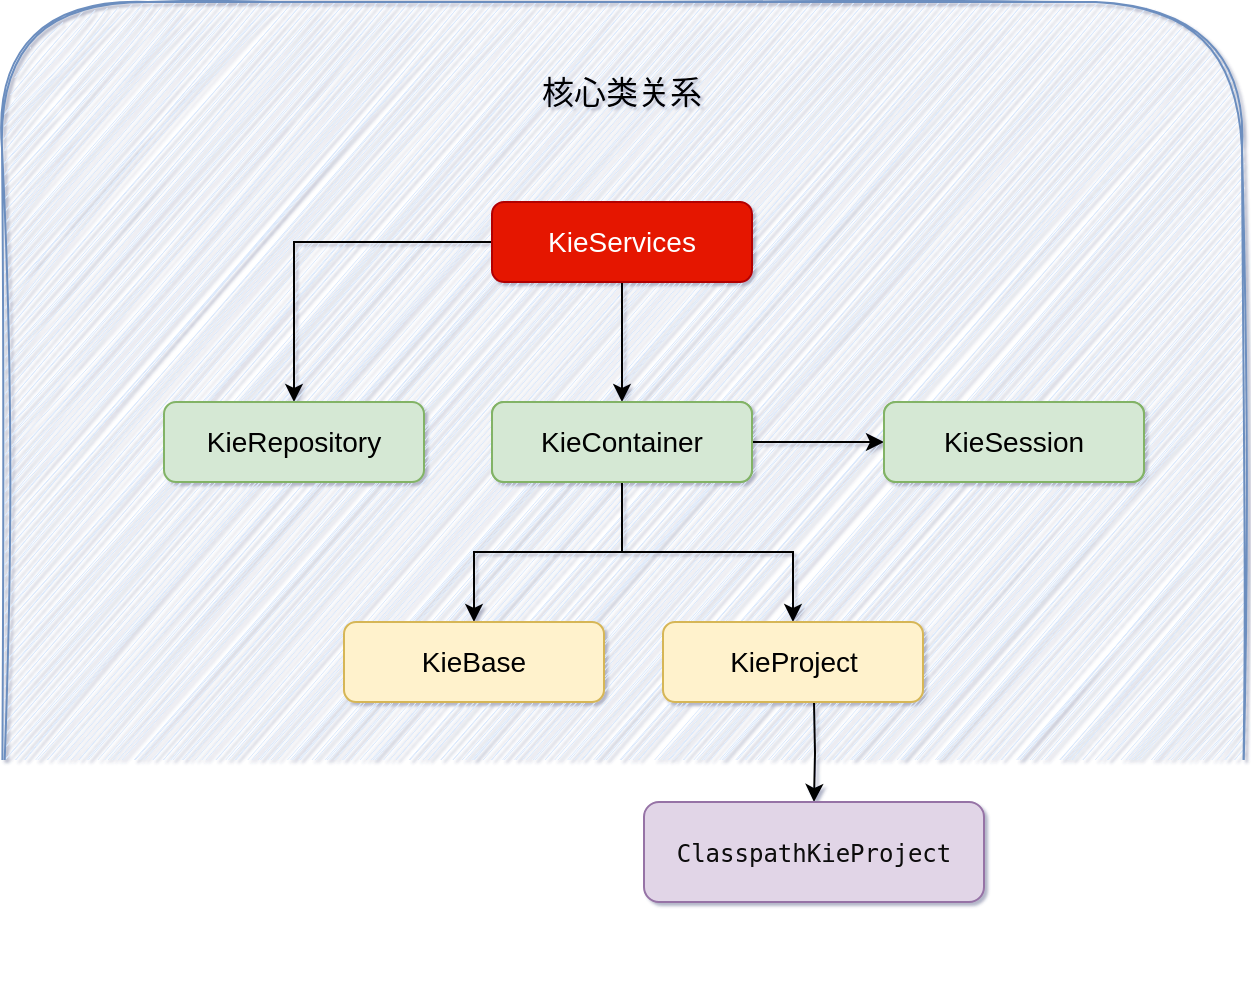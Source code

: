 <mxfile version="24.7.8">
  <diagram id="C5RBs43oDa-KdzZeNtuy" name="Page-1">
    <mxGraphModel dx="1434" dy="883" grid="1" gridSize="10" guides="1" tooltips="1" connect="1" arrows="1" fold="1" page="1" pageScale="1" pageWidth="827" pageHeight="1169" math="0" shadow="1">
      <root>
        <mxCell id="WIyWlLk6GJQsqaUBKTNV-0" />
        <mxCell id="WIyWlLk6GJQsqaUBKTNV-1" parent="WIyWlLk6GJQsqaUBKTNV-0" />
        <mxCell id="y7AAn0BBnb7Nk256DpvL-0" value="" style="rounded=1;whiteSpace=wrap;html=1;shadow=0;glass=0;fillColor=#dae8fc;strokeColor=#6c8ebf;sketch=1;curveFitting=1;jiggle=2;" vertex="1" parent="WIyWlLk6GJQsqaUBKTNV-1">
          <mxGeometry x="169" y="170" width="620" height="487" as="geometry" />
        </mxCell>
        <mxCell id="y7AAn0BBnb7Nk256DpvL-10" style="edgeStyle=orthogonalEdgeStyle;rounded=0;orthogonalLoop=1;jettySize=auto;html=1;" edge="1" parent="WIyWlLk6GJQsqaUBKTNV-1" source="y7AAn0BBnb7Nk256DpvL-3" target="y7AAn0BBnb7Nk256DpvL-4">
          <mxGeometry relative="1" as="geometry" />
        </mxCell>
        <mxCell id="y7AAn0BBnb7Nk256DpvL-11" style="edgeStyle=orthogonalEdgeStyle;rounded=0;orthogonalLoop=1;jettySize=auto;html=1;" edge="1" parent="WIyWlLk6GJQsqaUBKTNV-1" source="y7AAn0BBnb7Nk256DpvL-3" target="y7AAn0BBnb7Nk256DpvL-5">
          <mxGeometry relative="1" as="geometry" />
        </mxCell>
        <mxCell id="y7AAn0BBnb7Nk256DpvL-3" value="&lt;font style=&quot;font-size: 14px;&quot;&gt;KieServices&lt;/font&gt;" style="rounded=1;whiteSpace=wrap;html=1;shadow=0;glass=0;fontSize=14;fillColor=#e51400;strokeColor=#B20000;fontColor=#ffffff;" vertex="1" parent="WIyWlLk6GJQsqaUBKTNV-1">
          <mxGeometry x="414" y="270" width="130" height="40" as="geometry" />
        </mxCell>
        <mxCell id="y7AAn0BBnb7Nk256DpvL-4" value="&lt;font style=&quot;font-size: 14px;&quot;&gt;KieRepository&lt;/font&gt;" style="rounded=1;whiteSpace=wrap;html=1;shadow=0;glass=0;fontSize=14;fillColor=#d5e8d4;strokeColor=#82b366;" vertex="1" parent="WIyWlLk6GJQsqaUBKTNV-1">
          <mxGeometry x="250" y="370" width="130" height="40" as="geometry" />
        </mxCell>
        <mxCell id="y7AAn0BBnb7Nk256DpvL-12" style="edgeStyle=orthogonalEdgeStyle;rounded=0;orthogonalLoop=1;jettySize=auto;html=1;entryX=0;entryY=0.5;entryDx=0;entryDy=0;" edge="1" parent="WIyWlLk6GJQsqaUBKTNV-1" source="y7AAn0BBnb7Nk256DpvL-5" target="y7AAn0BBnb7Nk256DpvL-6">
          <mxGeometry relative="1" as="geometry" />
        </mxCell>
        <mxCell id="y7AAn0BBnb7Nk256DpvL-5" value="&lt;div style=&quot;background-color: rgb(255, 255, 255); color: rgb(8, 8, 8); font-size: 14px;&quot;&gt;&lt;pre style=&quot;font-family: &amp;quot;JetBrains Mono&amp;quot;, monospace; font-size: 14px;&quot;&gt;KieContainer&lt;/pre&gt;&lt;/div&gt;" style="rounded=1;whiteSpace=wrap;html=1;shadow=0;glass=0;fontSize=14;fillColor=#d5e8d4;strokeColor=#82b366;" vertex="1" parent="WIyWlLk6GJQsqaUBKTNV-1">
          <mxGeometry x="414" y="370" width="130" height="40" as="geometry" />
        </mxCell>
        <mxCell id="y7AAn0BBnb7Nk256DpvL-6" value="&lt;div style=&quot;background-color: rgb(255, 255, 255); color: rgb(8, 8, 8); font-size: 14px;&quot;&gt;&lt;pre style=&quot;font-family: &amp;quot;JetBrains Mono&amp;quot;, monospace; font-size: 14px;&quot;&gt;KieSession&lt;/pre&gt;&lt;/div&gt;" style="rounded=1;whiteSpace=wrap;html=1;shadow=0;glass=0;fontSize=14;fillColor=#d5e8d4;strokeColor=#82b366;" vertex="1" parent="WIyWlLk6GJQsqaUBKTNV-1">
          <mxGeometry x="610" y="370" width="130" height="40" as="geometry" />
        </mxCell>
        <mxCell id="y7AAn0BBnb7Nk256DpvL-15" style="edgeStyle=orthogonalEdgeStyle;rounded=0;orthogonalLoop=1;jettySize=auto;html=1;" edge="1" parent="WIyWlLk6GJQsqaUBKTNV-1" target="y7AAn0BBnb7Nk256DpvL-25">
          <mxGeometry relative="1" as="geometry">
            <mxPoint x="575" y="520" as="sourcePoint" />
            <mxPoint x="575" y="573" as="targetPoint" />
          </mxGeometry>
        </mxCell>
        <mxCell id="y7AAn0BBnb7Nk256DpvL-17" value="&lt;font style=&quot;font-size: 16px;&quot;&gt;核心类关系&lt;/font&gt;" style="text;html=1;align=center;verticalAlign=middle;whiteSpace=wrap;rounded=0;" vertex="1" parent="WIyWlLk6GJQsqaUBKTNV-1">
          <mxGeometry x="424" y="200" width="110" height="30" as="geometry" />
        </mxCell>
        <mxCell id="y7AAn0BBnb7Nk256DpvL-26" style="edgeStyle=orthogonalEdgeStyle;rounded=0;orthogonalLoop=1;jettySize=auto;html=1;" edge="1" parent="WIyWlLk6GJQsqaUBKTNV-1" source="y7AAn0BBnb7Nk256DpvL-21" target="y7AAn0BBnb7Nk256DpvL-23">
          <mxGeometry relative="1" as="geometry" />
        </mxCell>
        <mxCell id="y7AAn0BBnb7Nk256DpvL-27" style="edgeStyle=orthogonalEdgeStyle;rounded=0;orthogonalLoop=1;jettySize=auto;html=1;" edge="1" parent="WIyWlLk6GJQsqaUBKTNV-1" source="y7AAn0BBnb7Nk256DpvL-21" target="y7AAn0BBnb7Nk256DpvL-24">
          <mxGeometry relative="1" as="geometry" />
        </mxCell>
        <mxCell id="y7AAn0BBnb7Nk256DpvL-21" value="&lt;font style=&quot;font-size: 14px;&quot;&gt;KieContainer&lt;/font&gt;" style="rounded=1;whiteSpace=wrap;html=1;shadow=0;glass=0;fontSize=14;fillColor=#d5e8d4;strokeColor=#82b366;" vertex="1" parent="WIyWlLk6GJQsqaUBKTNV-1">
          <mxGeometry x="414" y="370" width="130" height="40" as="geometry" />
        </mxCell>
        <mxCell id="y7AAn0BBnb7Nk256DpvL-22" value="&lt;font style=&quot;font-size: 14px;&quot;&gt;KieSession&lt;/font&gt;" style="rounded=1;whiteSpace=wrap;html=1;shadow=0;glass=0;fontSize=14;fillColor=#d5e8d4;strokeColor=#82b366;" vertex="1" parent="WIyWlLk6GJQsqaUBKTNV-1">
          <mxGeometry x="610" y="370" width="130" height="40" as="geometry" />
        </mxCell>
        <mxCell id="y7AAn0BBnb7Nk256DpvL-23" value="&lt;font style=&quot;font-size: 14px;&quot;&gt;KieBase&lt;/font&gt;" style="rounded=1;whiteSpace=wrap;html=1;shadow=0;glass=0;fontSize=14;fillColor=#fff2cc;strokeColor=#d6b656;" vertex="1" parent="WIyWlLk6GJQsqaUBKTNV-1">
          <mxGeometry x="340" y="480" width="130" height="40" as="geometry" />
        </mxCell>
        <mxCell id="y7AAn0BBnb7Nk256DpvL-24" value="&lt;font style=&quot;font-size: 14px;&quot;&gt;KieProject&lt;/font&gt;" style="rounded=1;whiteSpace=wrap;html=1;shadow=0;glass=0;fontSize=14;fillColor=#fff2cc;strokeColor=#d6b656;" vertex="1" parent="WIyWlLk6GJQsqaUBKTNV-1">
          <mxGeometry x="499.5" y="480" width="130" height="40" as="geometry" />
        </mxCell>
        <mxCell id="y7AAn0BBnb7Nk256DpvL-25" value="&lt;pre style=&quot;color: rgb(8, 8, 8); font-family: &amp;quot;JetBrains Mono&amp;quot;, monospace;&quot;&gt;&lt;font style=&quot;font-size: 12px;&quot;&gt;ClasspathKieProject&lt;/font&gt;&lt;/pre&gt;" style="rounded=1;whiteSpace=wrap;html=1;shadow=0;glass=0;fontSize=14;fillColor=#e1d5e7;strokeColor=#9673a6;" vertex="1" parent="WIyWlLk6GJQsqaUBKTNV-1">
          <mxGeometry x="490" y="570" width="170" height="50" as="geometry" />
        </mxCell>
      </root>
    </mxGraphModel>
  </diagram>
</mxfile>
